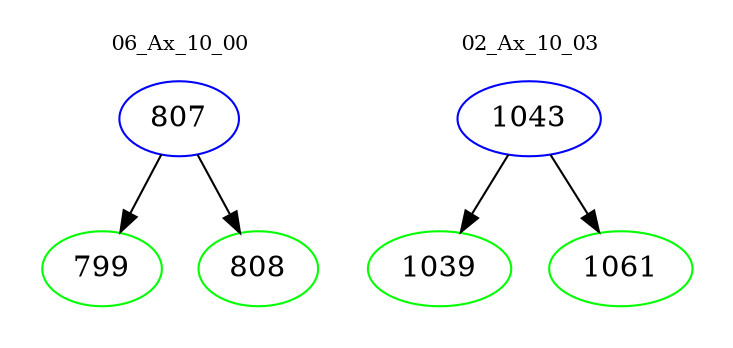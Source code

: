 digraph{
subgraph cluster_0 {
color = white
label = "06_Ax_10_00";
fontsize=10;
T0_807 [label="807", color="blue"]
T0_807 -> T0_799 [color="black"]
T0_799 [label="799", color="green"]
T0_807 -> T0_808 [color="black"]
T0_808 [label="808", color="green"]
}
subgraph cluster_1 {
color = white
label = "02_Ax_10_03";
fontsize=10;
T1_1043 [label="1043", color="blue"]
T1_1043 -> T1_1039 [color="black"]
T1_1039 [label="1039", color="green"]
T1_1043 -> T1_1061 [color="black"]
T1_1061 [label="1061", color="green"]
}
}
